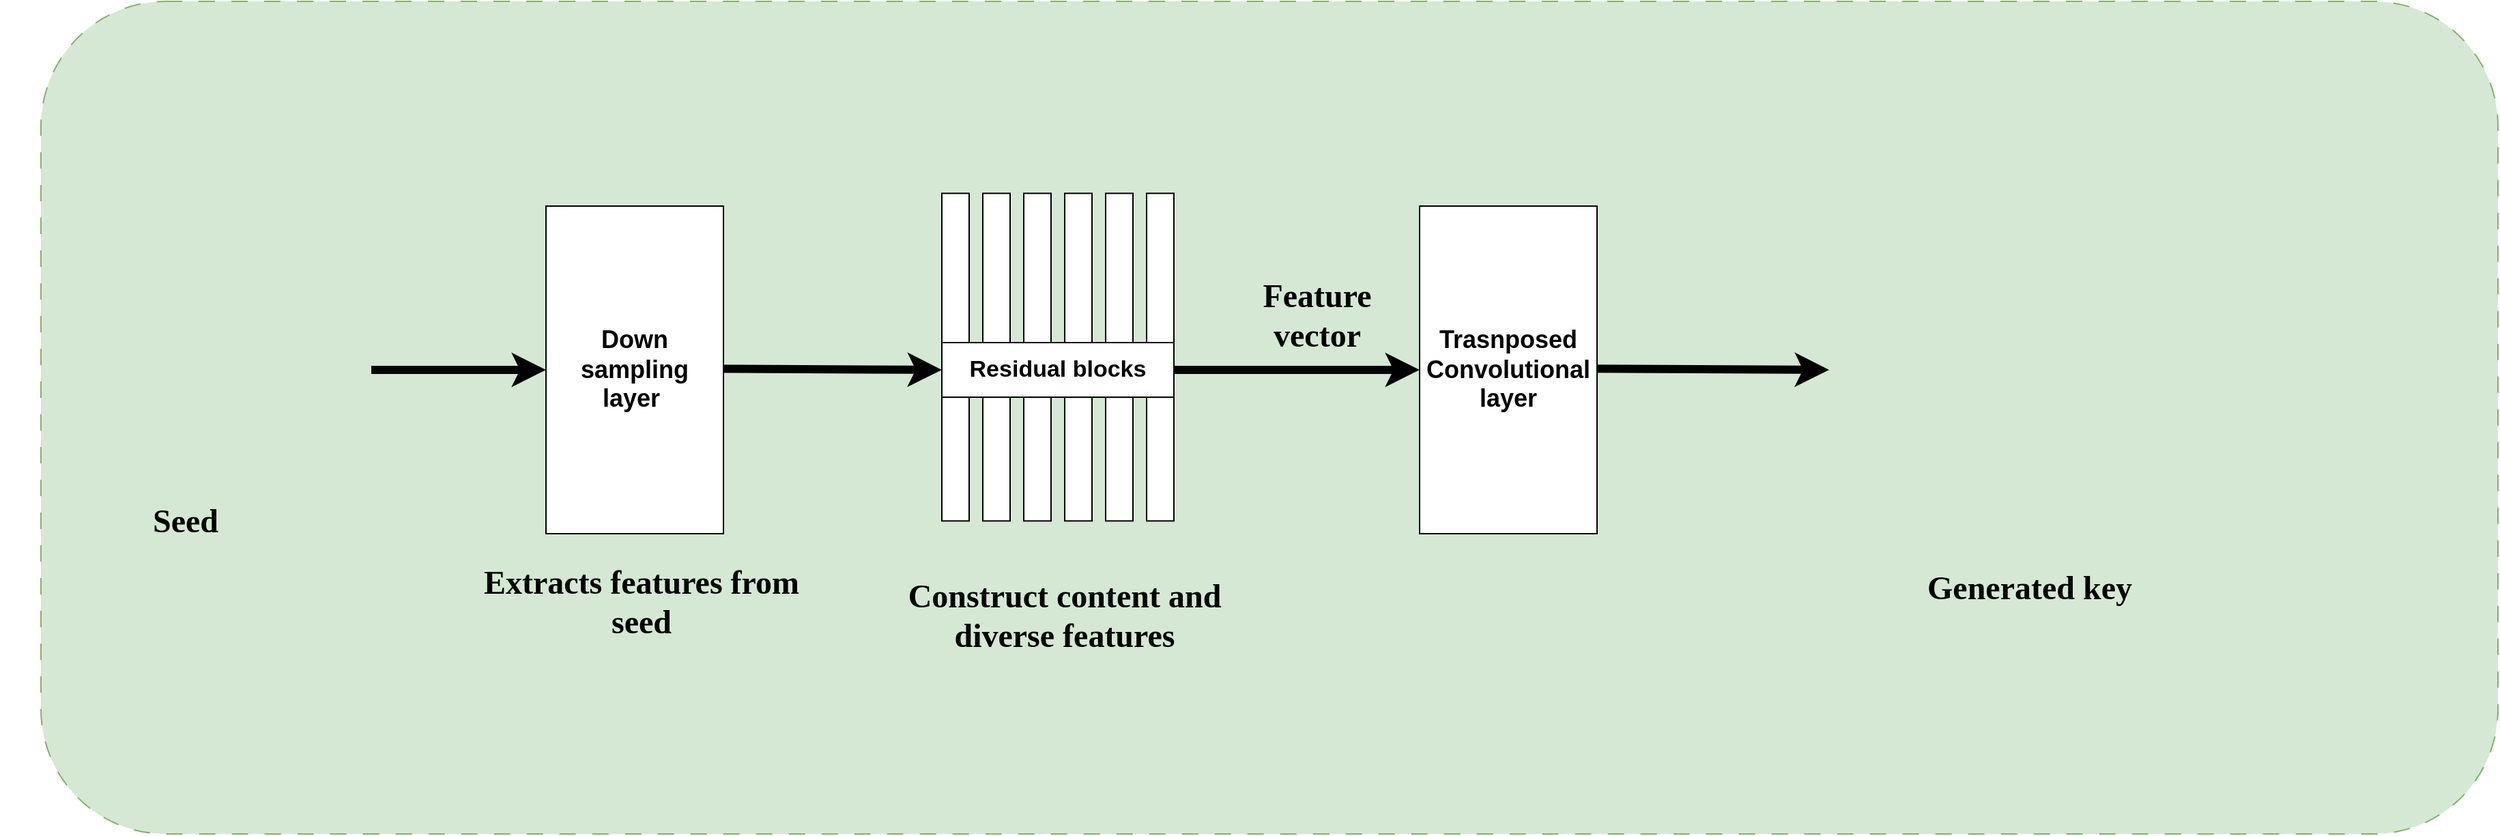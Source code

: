 <mxfile version="26.0.16">
  <diagram name="Page-1" id="D4q5tEcJvxxqsNZ87j3F">
    <mxGraphModel grid="1" page="1" gridSize="10" guides="1" tooltips="1" connect="1" arrows="1" fold="1" pageScale="1" pageWidth="850" pageHeight="1100" math="0" shadow="0">
      <root>
        <mxCell id="0" />
        <mxCell id="1" parent="0" />
        <mxCell id="KAA5bvg93LTZcS8CTPWL-24" value="" style="rounded=1;whiteSpace=wrap;html=1;fillColor=#d5e8d4;strokeColor=#82b366;dashed=1;dashPattern=12 12;" vertex="1" parent="1">
          <mxGeometry x="-200" y="-60" width="1800" height="610" as="geometry" />
        </mxCell>
        <mxCell id="KAA5bvg93LTZcS8CTPWL-1" value="" style="shape=image;verticalLabelPosition=bottom;labelBackgroundColor=default;verticalAlign=top;aspect=fixed;imageAspect=0;image=https://medlineplus.gov/images/Xray_share.jpg;fontStyle=0" vertex="1" parent="1">
          <mxGeometry x="-230" y="110.0" width="272.01" height="181.33" as="geometry" />
        </mxCell>
        <mxCell id="KAA5bvg93LTZcS8CTPWL-2" value="" style="endArrow=classic;html=1;rounded=0;strokeWidth=6;" edge="1" parent="1" source="KAA5bvg93LTZcS8CTPWL-3">
          <mxGeometry width="50" height="50" relative="1" as="geometry">
            <mxPoint x="42.01" y="210" as="sourcePoint" />
            <mxPoint x="270" y="210" as="targetPoint" />
          </mxGeometry>
        </mxCell>
        <mxCell id="KAA5bvg93LTZcS8CTPWL-4" value="" style="endArrow=classic;html=1;rounded=0;strokeWidth=6;" edge="1" parent="1">
          <mxGeometry width="50" height="50" relative="1" as="geometry">
            <mxPoint x="290" y="209.09" as="sourcePoint" />
            <mxPoint x="460" y="210" as="targetPoint" />
          </mxGeometry>
        </mxCell>
        <mxCell id="KAA5bvg93LTZcS8CTPWL-6" value="" style="rounded=0;whiteSpace=wrap;html=1;" vertex="1" parent="1">
          <mxGeometry x="460" y="80.67" width="20" height="240" as="geometry" />
        </mxCell>
        <mxCell id="KAA5bvg93LTZcS8CTPWL-7" value="" style="rounded=0;whiteSpace=wrap;html=1;" vertex="1" parent="1">
          <mxGeometry x="490" y="80.67" width="20" height="240" as="geometry" />
        </mxCell>
        <mxCell id="KAA5bvg93LTZcS8CTPWL-8" value="" style="rounded=0;whiteSpace=wrap;html=1;" vertex="1" parent="1">
          <mxGeometry x="520" y="80.67" width="20" height="240" as="geometry" />
        </mxCell>
        <mxCell id="KAA5bvg93LTZcS8CTPWL-9" value="" style="rounded=0;whiteSpace=wrap;html=1;" vertex="1" parent="1">
          <mxGeometry x="550" y="80.67" width="20" height="240" as="geometry" />
        </mxCell>
        <mxCell id="KAA5bvg93LTZcS8CTPWL-10" value="" style="rounded=0;whiteSpace=wrap;html=1;" vertex="1" parent="1">
          <mxGeometry x="580" y="80.67" width="20" height="240" as="geometry" />
        </mxCell>
        <mxCell id="KAA5bvg93LTZcS8CTPWL-11" value="" style="rounded=0;whiteSpace=wrap;html=1;" vertex="1" parent="1">
          <mxGeometry x="610" y="80.67" width="20" height="240" as="geometry" />
        </mxCell>
        <mxCell id="KAA5bvg93LTZcS8CTPWL-12" value="&lt;font face=&quot;Verdana&quot; style=&quot;font-size: 24px;&quot;&gt;&lt;b&gt;Seed&lt;/b&gt;&lt;/font&gt;" style="text;html=1;align=center;verticalAlign=middle;whiteSpace=wrap;rounded=0;" vertex="1" parent="1">
          <mxGeometry x="-148.99" y="291.33" width="110" height="60" as="geometry" />
        </mxCell>
        <mxCell id="KAA5bvg93LTZcS8CTPWL-13" value="&lt;font face=&quot;Verdana&quot;&gt;&lt;span style=&quot;font-size: 24px;&quot;&gt;&lt;b&gt;Extracts features from seed&lt;/b&gt;&lt;/span&gt;&lt;/font&gt;" style="text;html=1;align=center;verticalAlign=middle;whiteSpace=wrap;rounded=0;" vertex="1" parent="1">
          <mxGeometry x="110" y="350" width="260" height="60" as="geometry" />
        </mxCell>
        <mxCell id="KAA5bvg93LTZcS8CTPWL-14" value="&lt;font face=&quot;Verdana&quot;&gt;&lt;span style=&quot;font-size: 24px;&quot;&gt;&lt;b&gt;Construct content and diverse features&lt;/b&gt;&lt;/span&gt;&lt;/font&gt;" style="text;html=1;align=center;verticalAlign=middle;whiteSpace=wrap;rounded=0;" vertex="1" parent="1">
          <mxGeometry x="420" y="360" width="260" height="60" as="geometry" />
        </mxCell>
        <mxCell id="KAA5bvg93LTZcS8CTPWL-15" value="&lt;b&gt;&lt;font style=&quot;font-size: 17px;&quot;&gt;Residual blocks&lt;/font&gt;&lt;/b&gt;" style="rounded=0;whiteSpace=wrap;html=1;" vertex="1" parent="1">
          <mxGeometry x="460" y="190" width="170" height="40" as="geometry" />
        </mxCell>
        <mxCell id="KAA5bvg93LTZcS8CTPWL-16" value="" style="endArrow=classic;html=1;rounded=0;strokeWidth=6;" edge="1" parent="1">
          <mxGeometry width="50" height="50" relative="1" as="geometry">
            <mxPoint x="630" y="210" as="sourcePoint" />
            <mxPoint x="810" y="210" as="targetPoint" />
          </mxGeometry>
        </mxCell>
        <mxCell id="KAA5bvg93LTZcS8CTPWL-17" value="&lt;span style=&quot;font-size: 18px;&quot;&gt;&lt;b&gt;Trasnposed Convolutional layer&lt;/b&gt;&lt;/span&gt;" style="rounded=0;whiteSpace=wrap;html=1;" vertex="1" parent="1">
          <mxGeometry x="810" y="90" width="130" height="240" as="geometry" />
        </mxCell>
        <mxCell id="KAA5bvg93LTZcS8CTPWL-18" value="&lt;font face=&quot;Verdana&quot;&gt;&lt;span style=&quot;font-size: 24px;&quot;&gt;&lt;b&gt;Feature vector&lt;/b&gt;&lt;/span&gt;&lt;/font&gt;" style="text;html=1;align=center;verticalAlign=middle;whiteSpace=wrap;rounded=0;" vertex="1" parent="1">
          <mxGeometry x="680" y="140.0" width="110" height="60" as="geometry" />
        </mxCell>
        <mxCell id="KAA5bvg93LTZcS8CTPWL-20" value="" style="endArrow=classic;html=1;rounded=0;strokeWidth=6;" edge="1" parent="1" target="KAA5bvg93LTZcS8CTPWL-3">
          <mxGeometry width="50" height="50" relative="1" as="geometry">
            <mxPoint x="42.01" y="210" as="sourcePoint" />
            <mxPoint x="270" y="210" as="targetPoint" />
          </mxGeometry>
        </mxCell>
        <mxCell id="KAA5bvg93LTZcS8CTPWL-3" value="&lt;font style=&quot;font-size: 18px;&quot;&gt;&lt;b&gt;Down sampling layer&amp;nbsp;&lt;/b&gt;&lt;/font&gt;" style="rounded=0;whiteSpace=wrap;html=1;" vertex="1" parent="1">
          <mxGeometry x="170" y="90" width="130" height="240" as="geometry" />
        </mxCell>
        <mxCell id="KAA5bvg93LTZcS8CTPWL-21" value="" style="endArrow=classic;html=1;rounded=0;strokeWidth=6;" edge="1" parent="1">
          <mxGeometry width="50" height="50" relative="1" as="geometry">
            <mxPoint x="940" y="209.09" as="sourcePoint" />
            <mxPoint x="1110" y="210" as="targetPoint" />
          </mxGeometry>
        </mxCell>
        <mxCell id="KAA5bvg93LTZcS8CTPWL-22" value="" style="shape=image;verticalLabelPosition=bottom;labelBackgroundColor=default;verticalAlign=top;aspect=fixed;imageAspect=0;image=https://thumbs.dreamstime.com/b/pixel-tv-2975742.jpg;" vertex="1" parent="1">
          <mxGeometry x="1110" y="120.67" width="299.63" height="200" as="geometry" />
        </mxCell>
        <mxCell id="KAA5bvg93LTZcS8CTPWL-23" value="&lt;font face=&quot;Verdana&quot;&gt;&lt;span style=&quot;font-size: 24px;&quot;&gt;&lt;b&gt;Generated key&amp;nbsp;&lt;/b&gt;&lt;/span&gt;&lt;/font&gt;" style="text;html=1;align=center;verticalAlign=middle;whiteSpace=wrap;rounded=0;" vertex="1" parent="1">
          <mxGeometry x="1129.82" y="340" width="260" height="60" as="geometry" />
        </mxCell>
      </root>
    </mxGraphModel>
  </diagram>
</mxfile>
